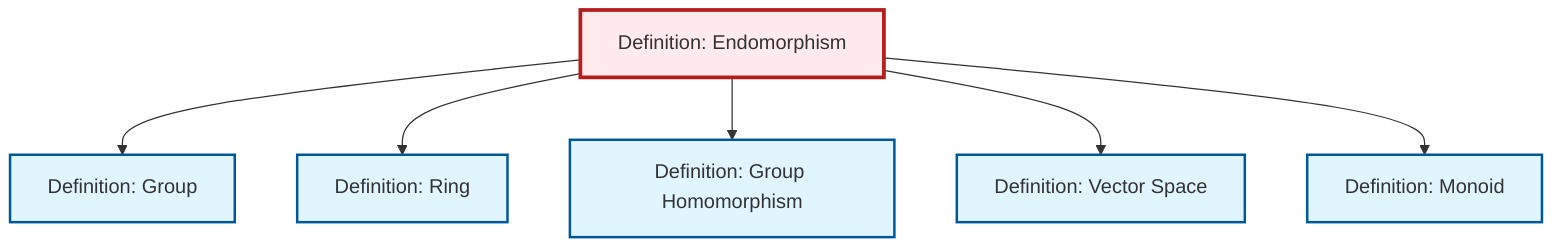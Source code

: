 graph TD
    classDef definition fill:#e1f5fe,stroke:#01579b,stroke-width:2px
    classDef theorem fill:#f3e5f5,stroke:#4a148c,stroke-width:2px
    classDef axiom fill:#fff3e0,stroke:#e65100,stroke-width:2px
    classDef example fill:#e8f5e9,stroke:#1b5e20,stroke-width:2px
    classDef current fill:#ffebee,stroke:#b71c1c,stroke-width:3px
    def-homomorphism["Definition: Group Homomorphism"]:::definition
    def-vector-space["Definition: Vector Space"]:::definition
    def-group["Definition: Group"]:::definition
    def-endomorphism["Definition: Endomorphism"]:::definition
    def-ring["Definition: Ring"]:::definition
    def-monoid["Definition: Monoid"]:::definition
    def-endomorphism --> def-group
    def-endomorphism --> def-ring
    def-endomorphism --> def-homomorphism
    def-endomorphism --> def-vector-space
    def-endomorphism --> def-monoid
    class def-endomorphism current